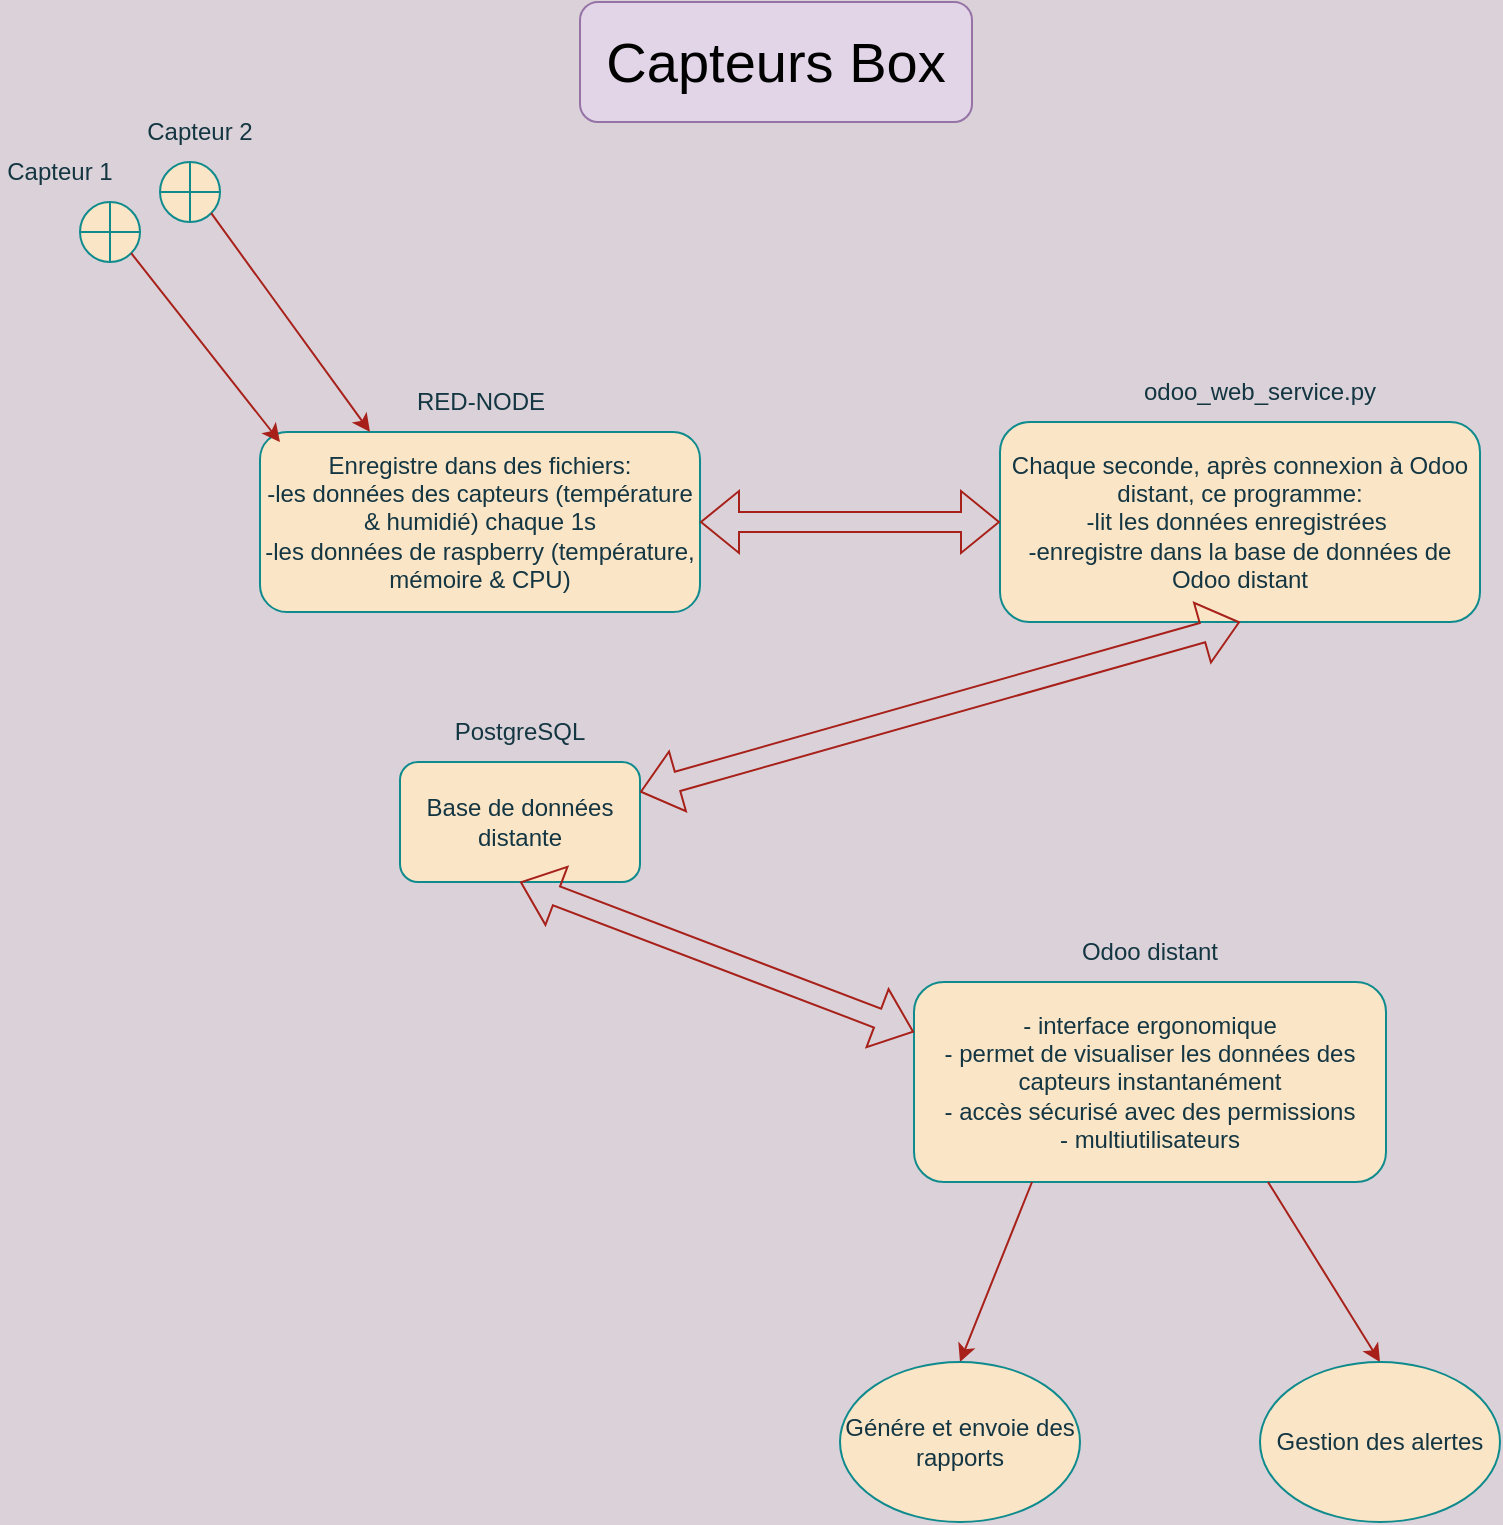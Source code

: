 <mxfile version="16.2.4" type="github">
  <diagram id="AtW3LyJ-TJ9czZAQXqiL" name="Page-1">
    <mxGraphModel dx="1102" dy="582" grid="1" gridSize="10" guides="1" tooltips="1" connect="1" arrows="1" fold="1" page="1" pageScale="1" pageWidth="827" pageHeight="1169" background="#DAD2D8" math="0" shadow="0">
      <root>
        <mxCell id="0" />
        <mxCell id="1" parent="0" />
        <mxCell id="WnMKXK5JSYp_ZQ4_N_Fy-1" value="Enregistre dans des fichiers:&lt;br&gt;-les données des capteurs (température &amp;amp; humidié) chaque 1s&lt;br&gt;-les données de raspberry (température, mémoire &amp;amp; CPU)" style="rounded=1;whiteSpace=wrap;html=1;fillColor=#FAE5C7;strokeColor=#0F8B8D;fontColor=#143642;" vertex="1" parent="1">
          <mxGeometry x="170" y="225" width="220" height="90" as="geometry" />
        </mxCell>
        <mxCell id="WnMKXK5JSYp_ZQ4_N_Fy-3" value="RED-NODE" style="text;html=1;strokeColor=none;fillColor=none;align=center;verticalAlign=middle;whiteSpace=wrap;rounded=0;fontColor=#143642;" vertex="1" parent="1">
          <mxGeometry x="237.5" y="195" width="85" height="30" as="geometry" />
        </mxCell>
        <mxCell id="WnMKXK5JSYp_ZQ4_N_Fy-4" value="Chaque seconde, après connexion à Odoo distant, ce programme:&lt;br&gt;-lit les données enregistrées&amp;nbsp;&lt;br&gt;-enregistre dans la base de données de Odoo distant" style="rounded=1;whiteSpace=wrap;html=1;fillColor=#FAE5C7;strokeColor=#0F8B8D;fontColor=#143642;" vertex="1" parent="1">
          <mxGeometry x="540" y="220" width="240" height="100" as="geometry" />
        </mxCell>
        <mxCell id="WnMKXK5JSYp_ZQ4_N_Fy-5" value="odoo_web_service.py" style="text;html=1;strokeColor=none;fillColor=none;align=center;verticalAlign=middle;whiteSpace=wrap;rounded=0;fontColor=#143642;" vertex="1" parent="1">
          <mxGeometry x="620" y="190" width="100" height="30" as="geometry" />
        </mxCell>
        <mxCell id="WnMKXK5JSYp_ZQ4_N_Fy-6" value="" style="shape=orEllipse;perimeter=ellipsePerimeter;whiteSpace=wrap;html=1;backgroundOutline=1;fillColor=#FAE5C7;strokeColor=#0F8B8D;fontColor=#143642;" vertex="1" parent="1">
          <mxGeometry x="120" y="90" width="30" height="30" as="geometry" />
        </mxCell>
        <mxCell id="WnMKXK5JSYp_ZQ4_N_Fy-22" value="Capteur 1" style="text;html=1;strokeColor=none;fillColor=none;align=center;verticalAlign=middle;whiteSpace=wrap;rounded=0;fontColor=#143642;" vertex="1" parent="1">
          <mxGeometry x="40" y="80" width="60" height="30" as="geometry" />
        </mxCell>
        <mxCell id="WnMKXK5JSYp_ZQ4_N_Fy-23" value="" style="shape=flexArrow;endArrow=classic;startArrow=classic;html=1;rounded=0;exitX=1;exitY=0.5;exitDx=0;exitDy=0;entryX=0;entryY=0.5;entryDx=0;entryDy=0;labelBackgroundColor=#DAD2D8;strokeColor=#A8201A;fontColor=#143642;" edge="1" parent="1" source="WnMKXK5JSYp_ZQ4_N_Fy-1" target="WnMKXK5JSYp_ZQ4_N_Fy-4">
          <mxGeometry width="100" height="100" relative="1" as="geometry">
            <mxPoint x="410" y="330" as="sourcePoint" />
            <mxPoint x="530" y="260" as="targetPoint" />
          </mxGeometry>
        </mxCell>
        <mxCell id="WnMKXK5JSYp_ZQ4_N_Fy-24" value="- interface ergonomique&lt;br&gt;- permet de visualiser les données des capteurs instantanément&lt;br&gt;- accès sécurisé avec des permissions&lt;br&gt;- multiutilisateurs" style="rounded=1;whiteSpace=wrap;html=1;fillColor=#FAE5C7;strokeColor=#0F8B8D;fontColor=#143642;" vertex="1" parent="1">
          <mxGeometry x="497" y="500" width="236" height="100" as="geometry" />
        </mxCell>
        <mxCell id="WnMKXK5JSYp_ZQ4_N_Fy-25" value="Odoo distant" style="text;html=1;strokeColor=none;fillColor=none;align=center;verticalAlign=middle;whiteSpace=wrap;rounded=0;fontColor=#143642;" vertex="1" parent="1">
          <mxGeometry x="570" y="470" width="90" height="30" as="geometry" />
        </mxCell>
        <mxCell id="WnMKXK5JSYp_ZQ4_N_Fy-26" value="Base de données distante" style="rounded=1;whiteSpace=wrap;html=1;fillColor=#FAE5C7;strokeColor=#0F8B8D;fontColor=#143642;" vertex="1" parent="1">
          <mxGeometry x="240" y="390" width="120" height="60" as="geometry" />
        </mxCell>
        <mxCell id="WnMKXK5JSYp_ZQ4_N_Fy-27" value="PostgreSQL" style="text;html=1;strokeColor=none;fillColor=none;align=center;verticalAlign=middle;whiteSpace=wrap;rounded=0;fontColor=#143642;" vertex="1" parent="1">
          <mxGeometry x="270" y="360" width="60" height="30" as="geometry" />
        </mxCell>
        <mxCell id="WnMKXK5JSYp_ZQ4_N_Fy-28" value="" style="shape=flexArrow;endArrow=classic;startArrow=classic;html=1;rounded=0;entryX=0.5;entryY=1;entryDx=0;entryDy=0;exitX=1;exitY=0.25;exitDx=0;exitDy=0;labelBackgroundColor=#DAD2D8;strokeColor=#A8201A;fontColor=#143642;" edge="1" parent="1" source="WnMKXK5JSYp_ZQ4_N_Fy-26" target="WnMKXK5JSYp_ZQ4_N_Fy-4">
          <mxGeometry width="100" height="100" relative="1" as="geometry">
            <mxPoint x="530" y="420" as="sourcePoint" />
            <mxPoint x="630" y="320" as="targetPoint" />
          </mxGeometry>
        </mxCell>
        <mxCell id="WnMKXK5JSYp_ZQ4_N_Fy-29" value="" style="shape=flexArrow;endArrow=classic;startArrow=classic;html=1;rounded=0;entryX=0.5;entryY=1;entryDx=0;entryDy=0;exitX=0;exitY=0.25;exitDx=0;exitDy=0;labelBackgroundColor=#DAD2D8;strokeColor=#A8201A;fontColor=#143642;" edge="1" parent="1" source="WnMKXK5JSYp_ZQ4_N_Fy-24" target="WnMKXK5JSYp_ZQ4_N_Fy-26">
          <mxGeometry width="100" height="100" relative="1" as="geometry">
            <mxPoint x="360" y="570" as="sourcePoint" />
            <mxPoint x="460" y="470" as="targetPoint" />
          </mxGeometry>
        </mxCell>
        <mxCell id="WnMKXK5JSYp_ZQ4_N_Fy-31" value="" style="shape=orEllipse;perimeter=ellipsePerimeter;whiteSpace=wrap;html=1;backgroundOutline=1;fillColor=#FAE5C7;strokeColor=#0F8B8D;fontColor=#143642;" vertex="1" parent="1">
          <mxGeometry x="80" y="110" width="30" height="30" as="geometry" />
        </mxCell>
        <mxCell id="WnMKXK5JSYp_ZQ4_N_Fy-32" value="Capteur 2" style="text;html=1;strokeColor=none;fillColor=none;align=center;verticalAlign=middle;whiteSpace=wrap;rounded=0;fontColor=#143642;" vertex="1" parent="1">
          <mxGeometry x="110" y="60" width="60" height="30" as="geometry" />
        </mxCell>
        <mxCell id="WnMKXK5JSYp_ZQ4_N_Fy-38" value="" style="endArrow=classic;html=1;rounded=0;entryX=0.25;entryY=0;entryDx=0;entryDy=0;exitX=1;exitY=1;exitDx=0;exitDy=0;labelBackgroundColor=#DAD2D8;strokeColor=#A8201A;fontColor=#143642;" edge="1" parent="1" source="WnMKXK5JSYp_ZQ4_N_Fy-6" target="WnMKXK5JSYp_ZQ4_N_Fy-1">
          <mxGeometry width="50" height="50" relative="1" as="geometry">
            <mxPoint x="150" y="170" as="sourcePoint" />
            <mxPoint x="200" y="120" as="targetPoint" />
          </mxGeometry>
        </mxCell>
        <mxCell id="WnMKXK5JSYp_ZQ4_N_Fy-39" value="" style="endArrow=classic;html=1;rounded=0;exitX=1;exitY=1;exitDx=0;exitDy=0;labelBackgroundColor=#DAD2D8;strokeColor=#A8201A;fontColor=#143642;" edge="1" parent="1" source="WnMKXK5JSYp_ZQ4_N_Fy-31">
          <mxGeometry width="50" height="50" relative="1" as="geometry">
            <mxPoint x="60" y="210" as="sourcePoint" />
            <mxPoint x="180" y="230" as="targetPoint" />
          </mxGeometry>
        </mxCell>
        <mxCell id="WnMKXK5JSYp_ZQ4_N_Fy-40" value="" style="endArrow=classic;html=1;rounded=0;exitX=0.75;exitY=1;exitDx=0;exitDy=0;entryX=0.5;entryY=0;entryDx=0;entryDy=0;labelBackgroundColor=#DAD2D8;strokeColor=#A8201A;fontColor=#143642;" edge="1" parent="1" source="WnMKXK5JSYp_ZQ4_N_Fy-24" target="WnMKXK5JSYp_ZQ4_N_Fy-44">
          <mxGeometry width="50" height="50" relative="1" as="geometry">
            <mxPoint x="700" y="690" as="sourcePoint" />
            <mxPoint x="720" y="690" as="targetPoint" />
          </mxGeometry>
        </mxCell>
        <mxCell id="WnMKXK5JSYp_ZQ4_N_Fy-41" value="" style="endArrow=classic;html=1;rounded=0;exitX=0.25;exitY=1;exitDx=0;exitDy=0;entryX=0.5;entryY=0;entryDx=0;entryDy=0;labelBackgroundColor=#DAD2D8;strokeColor=#A8201A;fontColor=#143642;" edge="1" parent="1" source="WnMKXK5JSYp_ZQ4_N_Fy-24" target="WnMKXK5JSYp_ZQ4_N_Fy-42">
          <mxGeometry width="50" height="50" relative="1" as="geometry">
            <mxPoint x="520" y="720" as="sourcePoint" />
            <mxPoint x="520" y="690" as="targetPoint" />
          </mxGeometry>
        </mxCell>
        <mxCell id="WnMKXK5JSYp_ZQ4_N_Fy-42" value="Génére et envoie des rapports" style="ellipse;whiteSpace=wrap;html=1;fillColor=#FAE5C7;strokeColor=#0F8B8D;fontColor=#143642;" vertex="1" parent="1">
          <mxGeometry x="460" y="690" width="120" height="80" as="geometry" />
        </mxCell>
        <mxCell id="WnMKXK5JSYp_ZQ4_N_Fy-44" value="Gestion des alertes" style="ellipse;whiteSpace=wrap;html=1;fillColor=#FAE5C7;strokeColor=#0F8B8D;fontColor=#143642;" vertex="1" parent="1">
          <mxGeometry x="670" y="690" width="120" height="80" as="geometry" />
        </mxCell>
        <mxCell id="WnMKXK5JSYp_ZQ4_N_Fy-45" value="&lt;font style=&quot;font-size: 28px&quot;&gt;Capteurs Box&lt;/font&gt;" style="rounded=1;whiteSpace=wrap;html=1;fillColor=#e1d5e7;strokeColor=#9673a6;" vertex="1" parent="1">
          <mxGeometry x="330" y="10" width="196" height="60" as="geometry" />
        </mxCell>
      </root>
    </mxGraphModel>
  </diagram>
</mxfile>
